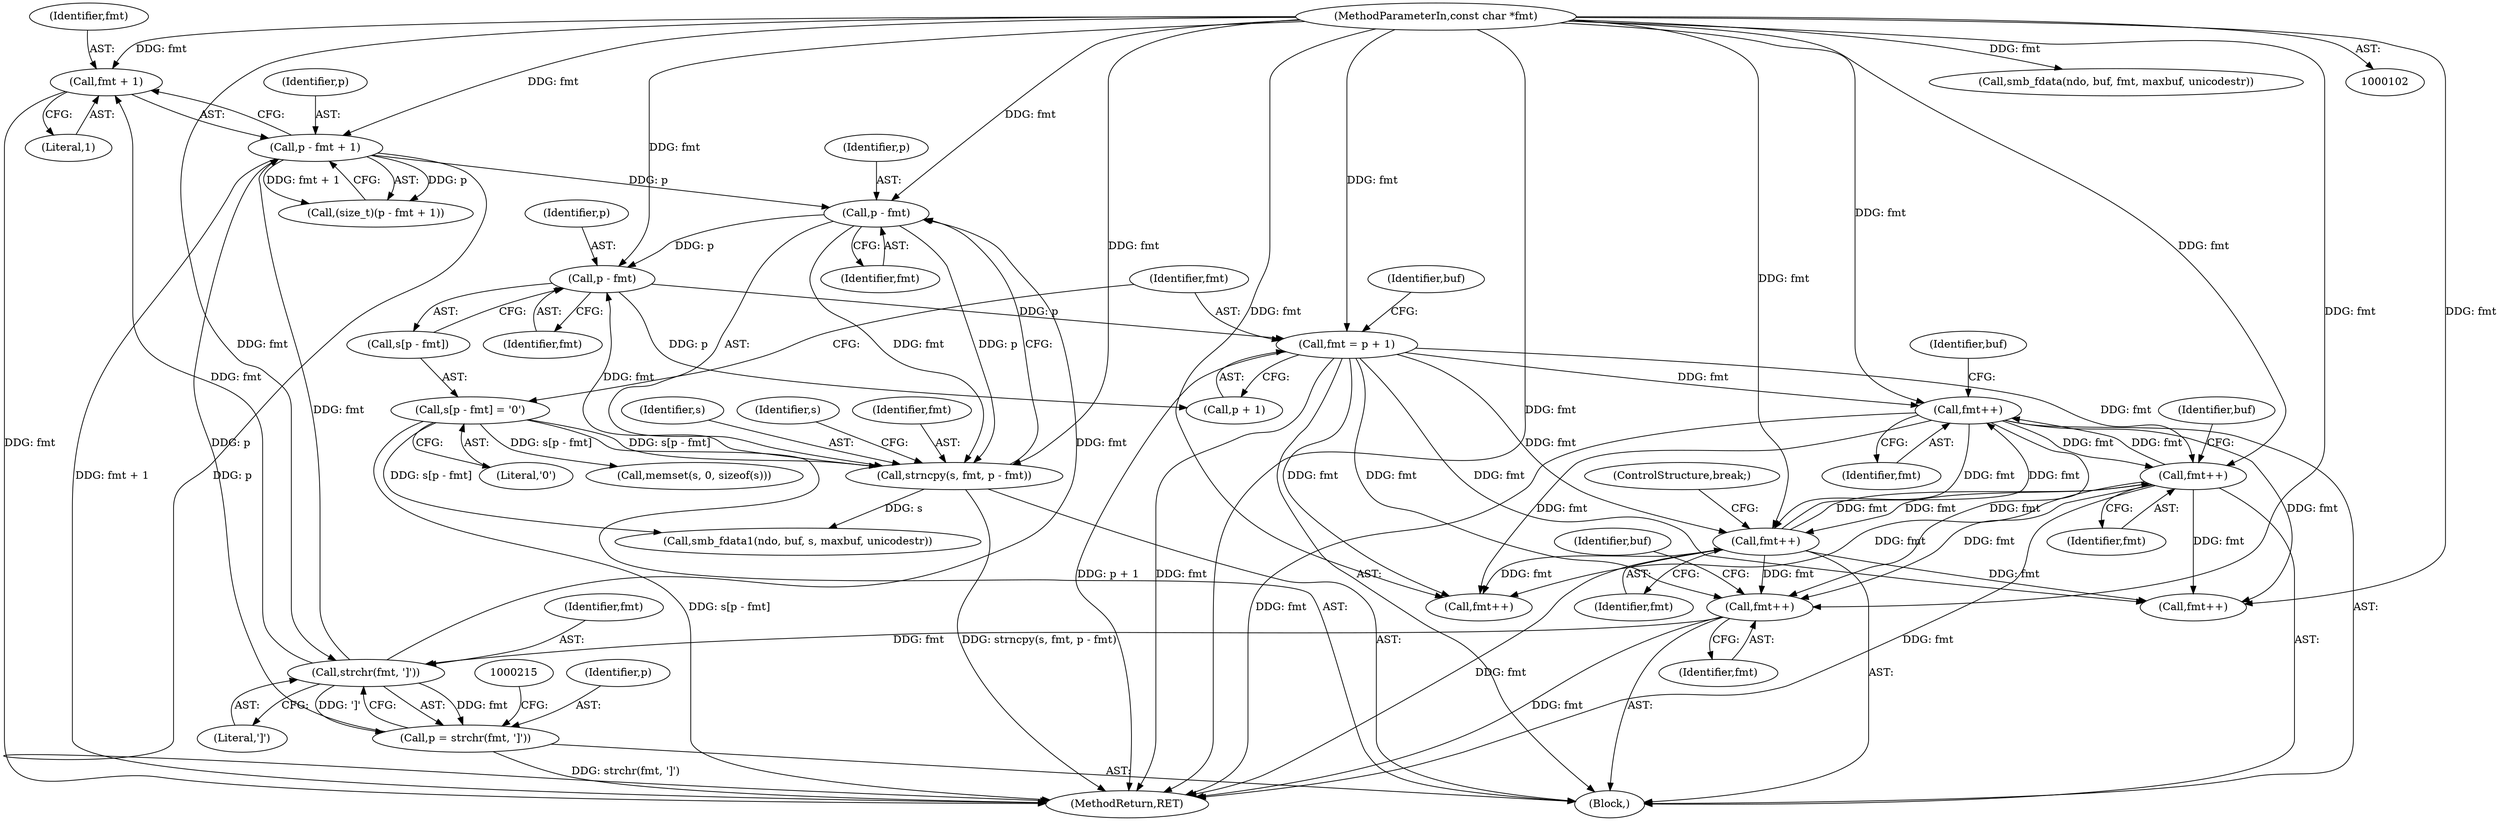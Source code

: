 digraph "0_tcpdump_24182d959f661327525a20d9a94c98a8ec016778@pointer" {
"1000218" [label="(Call,fmt + 1)"];
"1000209" [label="(Call,strchr(fmt, ']'))"];
"1000194" [label="(Call,fmt++)"];
"1000181" [label="(Call,fmt++)"];
"1000171" [label="(Call,fmt++)"];
"1000239" [label="(Call,fmt = p + 1)"];
"1000235" [label="(Call,p - fmt)"];
"1000229" [label="(Call,p - fmt)"];
"1000216" [label="(Call,p - fmt + 1)"];
"1000207" [label="(Call,p = strchr(fmt, ']'))"];
"1000105" [label="(MethodParameterIn,const char *fmt)"];
"1000226" [label="(Call,strncpy(s, fmt, p - fmt))"];
"1000232" [label="(Call,s[p - fmt] = '\0')"];
"1000267" [label="(Call,fmt++)"];
"1000227" [label="(Identifier,s)"];
"1000238" [label="(Literal,'\0')"];
"1000239" [label="(Call,fmt = p + 1)"];
"1000210" [label="(Identifier,fmt)"];
"1000302" [label="(MethodReturn,RET)"];
"1000217" [label="(Identifier,p)"];
"1000229" [label="(Call,p - fmt)"];
"1000195" [label="(Identifier,fmt)"];
"1000234" [label="(Identifier,s)"];
"1000202" [label="(Call,memset(s, 0, sizeof(s)))"];
"1000182" [label="(Identifier,fmt)"];
"1000219" [label="(Identifier,fmt)"];
"1000216" [label="(Call,p - fmt + 1)"];
"1000194" [label="(Call,fmt++)"];
"1000218" [label="(Call,fmt + 1)"];
"1000245" [label="(Identifier,buf)"];
"1000198" [label="(Identifier,buf)"];
"1000236" [label="(Identifier,p)"];
"1000122" [label="(Block,)"];
"1000269" [label="(ControlStructure,break;)"];
"1000228" [label="(Identifier,fmt)"];
"1000220" [label="(Literal,1)"];
"1000145" [label="(Call,smb_fdata(ndo, buf, fmt, maxbuf, unicodestr))"];
"1000267" [label="(Call,fmt++)"];
"1000214" [label="(Call,(size_t)(p - fmt + 1))"];
"1000209" [label="(Call,strchr(fmt, ']'))"];
"1000181" [label="(Call,fmt++)"];
"1000207" [label="(Call,p = strchr(fmt, ']'))"];
"1000241" [label="(Call,p + 1)"];
"1000240" [label="(Identifier,fmt)"];
"1000188" [label="(Call,fmt++)"];
"1000124" [label="(Call,fmt++)"];
"1000211" [label="(Literal,']')"];
"1000184" [label="(Identifier,buf)"];
"1000226" [label="(Call,strncpy(s, fmt, p - fmt))"];
"1000231" [label="(Identifier,fmt)"];
"1000233" [label="(Call,s[p - fmt])"];
"1000237" [label="(Identifier,fmt)"];
"1000208" [label="(Identifier,p)"];
"1000171" [label="(Call,fmt++)"];
"1000230" [label="(Identifier,p)"];
"1000268" [label="(Identifier,fmt)"];
"1000175" [label="(Identifier,buf)"];
"1000235" [label="(Call,p - fmt)"];
"1000172" [label="(Identifier,fmt)"];
"1000105" [label="(MethodParameterIn,const char *fmt)"];
"1000246" [label="(Call,smb_fdata1(ndo, buf, s, maxbuf, unicodestr))"];
"1000232" [label="(Call,s[p - fmt] = '\0')"];
"1000218" -> "1000216"  [label="AST: "];
"1000218" -> "1000220"  [label="CFG: "];
"1000219" -> "1000218"  [label="AST: "];
"1000220" -> "1000218"  [label="AST: "];
"1000216" -> "1000218"  [label="CFG: "];
"1000218" -> "1000302"  [label="DDG: fmt"];
"1000209" -> "1000218"  [label="DDG: fmt"];
"1000105" -> "1000218"  [label="DDG: fmt"];
"1000209" -> "1000207"  [label="AST: "];
"1000209" -> "1000211"  [label="CFG: "];
"1000210" -> "1000209"  [label="AST: "];
"1000211" -> "1000209"  [label="AST: "];
"1000207" -> "1000209"  [label="CFG: "];
"1000209" -> "1000207"  [label="DDG: fmt"];
"1000209" -> "1000207"  [label="DDG: ']'"];
"1000194" -> "1000209"  [label="DDG: fmt"];
"1000105" -> "1000209"  [label="DDG: fmt"];
"1000209" -> "1000216"  [label="DDG: fmt"];
"1000209" -> "1000229"  [label="DDG: fmt"];
"1000194" -> "1000122"  [label="AST: "];
"1000194" -> "1000195"  [label="CFG: "];
"1000195" -> "1000194"  [label="AST: "];
"1000198" -> "1000194"  [label="CFG: "];
"1000194" -> "1000302"  [label="DDG: fmt"];
"1000181" -> "1000194"  [label="DDG: fmt"];
"1000171" -> "1000194"  [label="DDG: fmt"];
"1000239" -> "1000194"  [label="DDG: fmt"];
"1000267" -> "1000194"  [label="DDG: fmt"];
"1000105" -> "1000194"  [label="DDG: fmt"];
"1000181" -> "1000122"  [label="AST: "];
"1000181" -> "1000182"  [label="CFG: "];
"1000182" -> "1000181"  [label="AST: "];
"1000184" -> "1000181"  [label="CFG: "];
"1000181" -> "1000302"  [label="DDG: fmt"];
"1000181" -> "1000124"  [label="DDG: fmt"];
"1000181" -> "1000171"  [label="DDG: fmt"];
"1000171" -> "1000181"  [label="DDG: fmt"];
"1000239" -> "1000181"  [label="DDG: fmt"];
"1000267" -> "1000181"  [label="DDG: fmt"];
"1000105" -> "1000181"  [label="DDG: fmt"];
"1000181" -> "1000188"  [label="DDG: fmt"];
"1000181" -> "1000267"  [label="DDG: fmt"];
"1000171" -> "1000122"  [label="AST: "];
"1000171" -> "1000172"  [label="CFG: "];
"1000172" -> "1000171"  [label="AST: "];
"1000175" -> "1000171"  [label="CFG: "];
"1000171" -> "1000302"  [label="DDG: fmt"];
"1000171" -> "1000124"  [label="DDG: fmt"];
"1000239" -> "1000171"  [label="DDG: fmt"];
"1000267" -> "1000171"  [label="DDG: fmt"];
"1000105" -> "1000171"  [label="DDG: fmt"];
"1000171" -> "1000188"  [label="DDG: fmt"];
"1000171" -> "1000267"  [label="DDG: fmt"];
"1000239" -> "1000122"  [label="AST: "];
"1000239" -> "1000241"  [label="CFG: "];
"1000240" -> "1000239"  [label="AST: "];
"1000241" -> "1000239"  [label="AST: "];
"1000245" -> "1000239"  [label="CFG: "];
"1000239" -> "1000302"  [label="DDG: fmt"];
"1000239" -> "1000302"  [label="DDG: p + 1"];
"1000239" -> "1000124"  [label="DDG: fmt"];
"1000239" -> "1000188"  [label="DDG: fmt"];
"1000235" -> "1000239"  [label="DDG: p"];
"1000105" -> "1000239"  [label="DDG: fmt"];
"1000239" -> "1000267"  [label="DDG: fmt"];
"1000235" -> "1000233"  [label="AST: "];
"1000235" -> "1000237"  [label="CFG: "];
"1000236" -> "1000235"  [label="AST: "];
"1000237" -> "1000235"  [label="AST: "];
"1000233" -> "1000235"  [label="CFG: "];
"1000229" -> "1000235"  [label="DDG: p"];
"1000226" -> "1000235"  [label="DDG: fmt"];
"1000105" -> "1000235"  [label="DDG: fmt"];
"1000235" -> "1000241"  [label="DDG: p"];
"1000229" -> "1000226"  [label="AST: "];
"1000229" -> "1000231"  [label="CFG: "];
"1000230" -> "1000229"  [label="AST: "];
"1000231" -> "1000229"  [label="AST: "];
"1000226" -> "1000229"  [label="CFG: "];
"1000229" -> "1000226"  [label="DDG: fmt"];
"1000229" -> "1000226"  [label="DDG: p"];
"1000216" -> "1000229"  [label="DDG: p"];
"1000105" -> "1000229"  [label="DDG: fmt"];
"1000216" -> "1000214"  [label="AST: "];
"1000217" -> "1000216"  [label="AST: "];
"1000214" -> "1000216"  [label="CFG: "];
"1000216" -> "1000302"  [label="DDG: p"];
"1000216" -> "1000302"  [label="DDG: fmt + 1"];
"1000216" -> "1000214"  [label="DDG: p"];
"1000216" -> "1000214"  [label="DDG: fmt + 1"];
"1000207" -> "1000216"  [label="DDG: p"];
"1000105" -> "1000216"  [label="DDG: fmt"];
"1000207" -> "1000122"  [label="AST: "];
"1000208" -> "1000207"  [label="AST: "];
"1000215" -> "1000207"  [label="CFG: "];
"1000207" -> "1000302"  [label="DDG: strchr(fmt, ']')"];
"1000105" -> "1000102"  [label="AST: "];
"1000105" -> "1000302"  [label="DDG: fmt"];
"1000105" -> "1000124"  [label="DDG: fmt"];
"1000105" -> "1000145"  [label="DDG: fmt"];
"1000105" -> "1000188"  [label="DDG: fmt"];
"1000105" -> "1000226"  [label="DDG: fmt"];
"1000105" -> "1000267"  [label="DDG: fmt"];
"1000226" -> "1000122"  [label="AST: "];
"1000227" -> "1000226"  [label="AST: "];
"1000228" -> "1000226"  [label="AST: "];
"1000234" -> "1000226"  [label="CFG: "];
"1000226" -> "1000302"  [label="DDG: strncpy(s, fmt, p - fmt)"];
"1000232" -> "1000226"  [label="DDG: s[p - fmt]"];
"1000226" -> "1000246"  [label="DDG: s"];
"1000232" -> "1000122"  [label="AST: "];
"1000232" -> "1000238"  [label="CFG: "];
"1000233" -> "1000232"  [label="AST: "];
"1000238" -> "1000232"  [label="AST: "];
"1000240" -> "1000232"  [label="CFG: "];
"1000232" -> "1000302"  [label="DDG: s[p - fmt]"];
"1000232" -> "1000202"  [label="DDG: s[p - fmt]"];
"1000232" -> "1000246"  [label="DDG: s[p - fmt]"];
"1000267" -> "1000122"  [label="AST: "];
"1000267" -> "1000268"  [label="CFG: "];
"1000268" -> "1000267"  [label="AST: "];
"1000269" -> "1000267"  [label="CFG: "];
"1000267" -> "1000302"  [label="DDG: fmt"];
"1000267" -> "1000124"  [label="DDG: fmt"];
"1000267" -> "1000188"  [label="DDG: fmt"];
}
